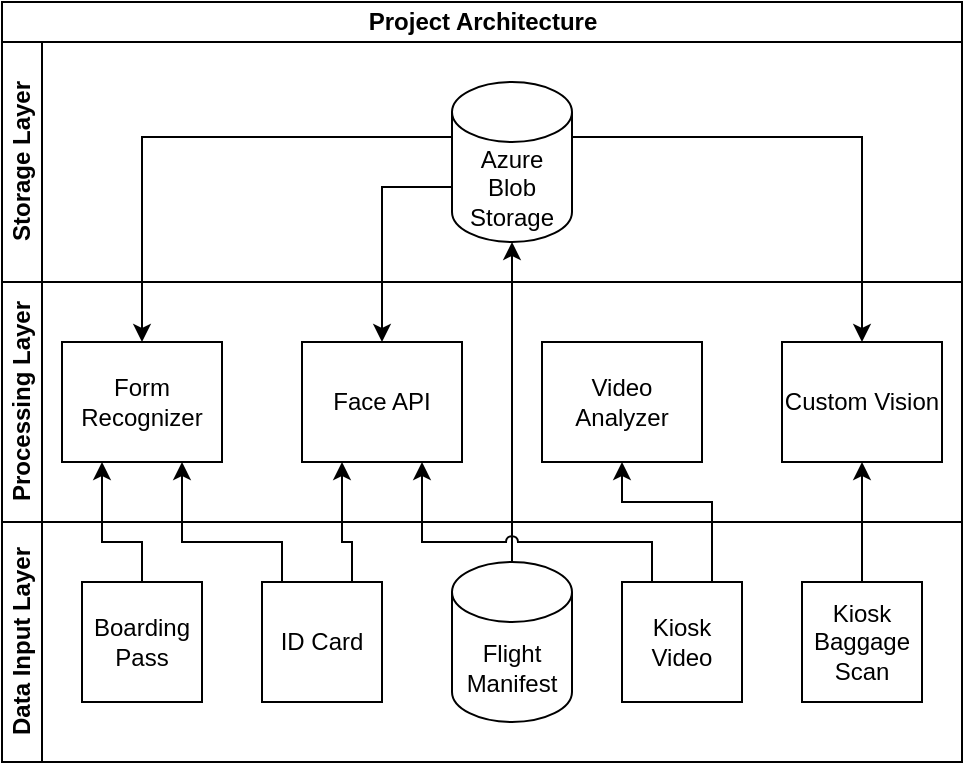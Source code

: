 <mxfile version="20.8.21" type="device"><diagram name="Page-1" id="dXPDoUEa16u-6TZa54x9"><mxGraphModel dx="794" dy="1488" grid="1" gridSize="10" guides="1" tooltips="1" connect="1" arrows="1" fold="1" page="1" pageScale="1" pageWidth="850" pageHeight="1100" math="0" shadow="0"><root><mxCell id="0"/><mxCell id="1" parent="0"/><mxCell id="b6Uogoa02G3Qu3SMa-81-1" value="Project Architecture" style="swimlane;childLayout=stackLayout;resizeParent=1;resizeParentMax=0;horizontal=1;startSize=20;horizontalStack=0;html=1;" vertex="1" parent="1"><mxGeometry x="170" y="-60" width="480" height="380" as="geometry"/></mxCell><mxCell id="b6Uogoa02G3Qu3SMa-81-2" value="Storage Layer" style="swimlane;startSize=20;horizontal=0;html=1;" vertex="1" parent="b6Uogoa02G3Qu3SMa-81-1"><mxGeometry y="20" width="480" height="120" as="geometry"/></mxCell><mxCell id="b6Uogoa02G3Qu3SMa-81-6" value="Azure Blob Storage" style="shape=cylinder3;whiteSpace=wrap;html=1;boundedLbl=1;backgroundOutline=1;size=15;" vertex="1" parent="b6Uogoa02G3Qu3SMa-81-2"><mxGeometry x="225" y="20" width="60" height="80" as="geometry"/></mxCell><mxCell id="b6Uogoa02G3Qu3SMa-81-3" value="Processing Layer" style="swimlane;startSize=20;horizontal=0;html=1;" vertex="1" parent="b6Uogoa02G3Qu3SMa-81-1"><mxGeometry y="140" width="480" height="120" as="geometry"/></mxCell><mxCell id="b6Uogoa02G3Qu3SMa-81-7" value="Form Recognizer" style="rounded=0;whiteSpace=wrap;html=1;" vertex="1" parent="b6Uogoa02G3Qu3SMa-81-3"><mxGeometry x="30" y="30" width="80" height="60" as="geometry"/></mxCell><mxCell id="b6Uogoa02G3Qu3SMa-81-8" value="Face API" style="rounded=0;whiteSpace=wrap;html=1;" vertex="1" parent="b6Uogoa02G3Qu3SMa-81-3"><mxGeometry x="150" y="30" width="80" height="60" as="geometry"/></mxCell><mxCell id="b6Uogoa02G3Qu3SMa-81-16" value="Video Analyzer" style="rounded=0;whiteSpace=wrap;html=1;" vertex="1" parent="b6Uogoa02G3Qu3SMa-81-3"><mxGeometry x="270" y="30" width="80" height="60" as="geometry"/></mxCell><mxCell id="b6Uogoa02G3Qu3SMa-81-17" value="Custom Vision" style="rounded=0;whiteSpace=wrap;html=1;" vertex="1" parent="b6Uogoa02G3Qu3SMa-81-3"><mxGeometry x="390" y="30" width="80" height="60" as="geometry"/></mxCell><mxCell id="b6Uogoa02G3Qu3SMa-81-4" value="Data Input Layer" style="swimlane;startSize=20;horizontal=0;html=1;" vertex="1" parent="b6Uogoa02G3Qu3SMa-81-1"><mxGeometry y="260" width="480" height="120" as="geometry"/></mxCell><mxCell id="b6Uogoa02G3Qu3SMa-81-18" value="Flight Manifest" style="shape=cylinder3;whiteSpace=wrap;html=1;boundedLbl=1;backgroundOutline=1;size=15;" vertex="1" parent="b6Uogoa02G3Qu3SMa-81-4"><mxGeometry x="225" y="20" width="60" height="80" as="geometry"/></mxCell><mxCell id="b6Uogoa02G3Qu3SMa-81-19" value="Kiosk Video" style="rounded=0;whiteSpace=wrap;html=1;" vertex="1" parent="b6Uogoa02G3Qu3SMa-81-4"><mxGeometry x="310" y="30" width="60" height="60" as="geometry"/></mxCell><mxCell id="b6Uogoa02G3Qu3SMa-81-20" value="Kiosk Baggage Scan" style="rounded=0;whiteSpace=wrap;html=1;" vertex="1" parent="b6Uogoa02G3Qu3SMa-81-4"><mxGeometry x="400" y="30" width="60" height="60" as="geometry"/></mxCell><mxCell id="b6Uogoa02G3Qu3SMa-81-21" value="ID Card" style="rounded=0;whiteSpace=wrap;html=1;" vertex="1" parent="b6Uogoa02G3Qu3SMa-81-4"><mxGeometry x="130" y="30" width="60" height="60" as="geometry"/></mxCell><mxCell id="b6Uogoa02G3Qu3SMa-81-22" value="Boarding Pass" style="rounded=0;whiteSpace=wrap;html=1;" vertex="1" parent="b6Uogoa02G3Qu3SMa-81-4"><mxGeometry x="40" y="30" width="60" height="60" as="geometry"/></mxCell><mxCell id="b6Uogoa02G3Qu3SMa-81-23" style="edgeStyle=orthogonalEdgeStyle;rounded=0;orthogonalLoop=1;jettySize=auto;html=1;entryX=0.5;entryY=1;entryDx=0;entryDy=0;" edge="1" parent="b6Uogoa02G3Qu3SMa-81-1" source="b6Uogoa02G3Qu3SMa-81-20" target="b6Uogoa02G3Qu3SMa-81-17"><mxGeometry relative="1" as="geometry"/></mxCell><mxCell id="b6Uogoa02G3Qu3SMa-81-25" style="edgeStyle=orthogonalEdgeStyle;rounded=0;orthogonalLoop=1;jettySize=auto;html=1;entryX=0.5;entryY=1;entryDx=0;entryDy=0;entryPerimeter=0;" edge="1" parent="b6Uogoa02G3Qu3SMa-81-1" source="b6Uogoa02G3Qu3SMa-81-18" target="b6Uogoa02G3Qu3SMa-81-6"><mxGeometry relative="1" as="geometry"/></mxCell><mxCell id="b6Uogoa02G3Qu3SMa-81-26" style="edgeStyle=orthogonalEdgeStyle;rounded=0;orthogonalLoop=1;jettySize=auto;html=1;entryX=0.25;entryY=1;entryDx=0;entryDy=0;" edge="1" parent="b6Uogoa02G3Qu3SMa-81-1" source="b6Uogoa02G3Qu3SMa-81-22" target="b6Uogoa02G3Qu3SMa-81-7"><mxGeometry relative="1" as="geometry"><Array as="points"><mxPoint x="70" y="270"/><mxPoint x="50" y="270"/></Array></mxGeometry></mxCell><mxCell id="b6Uogoa02G3Qu3SMa-81-27" style="edgeStyle=orthogonalEdgeStyle;rounded=0;orthogonalLoop=1;jettySize=auto;html=1;entryX=0.75;entryY=1;entryDx=0;entryDy=0;" edge="1" parent="b6Uogoa02G3Qu3SMa-81-1" source="b6Uogoa02G3Qu3SMa-81-21" target="b6Uogoa02G3Qu3SMa-81-7"><mxGeometry relative="1" as="geometry"><Array as="points"><mxPoint x="140" y="270"/><mxPoint x="90" y="270"/></Array></mxGeometry></mxCell><mxCell id="b6Uogoa02G3Qu3SMa-81-28" style="edgeStyle=orthogonalEdgeStyle;rounded=0;orthogonalLoop=1;jettySize=auto;html=1;exitX=0.75;exitY=0;exitDx=0;exitDy=0;entryX=0.25;entryY=1;entryDx=0;entryDy=0;" edge="1" parent="b6Uogoa02G3Qu3SMa-81-1" source="b6Uogoa02G3Qu3SMa-81-21" target="b6Uogoa02G3Qu3SMa-81-8"><mxGeometry relative="1" as="geometry"><Array as="points"><mxPoint x="175" y="270"/><mxPoint x="170" y="270"/></Array></mxGeometry></mxCell><mxCell id="b6Uogoa02G3Qu3SMa-81-29" style="edgeStyle=orthogonalEdgeStyle;rounded=0;orthogonalLoop=1;jettySize=auto;html=1;exitX=0.25;exitY=0;exitDx=0;exitDy=0;entryX=0.75;entryY=1;entryDx=0;entryDy=0;jumpStyle=arc;" edge="1" parent="b6Uogoa02G3Qu3SMa-81-1" source="b6Uogoa02G3Qu3SMa-81-19" target="b6Uogoa02G3Qu3SMa-81-8"><mxGeometry relative="1" as="geometry"><Array as="points"><mxPoint x="325" y="270"/><mxPoint x="210" y="270"/></Array></mxGeometry></mxCell><mxCell id="b6Uogoa02G3Qu3SMa-81-31" style="edgeStyle=orthogonalEdgeStyle;rounded=0;jumpStyle=arc;orthogonalLoop=1;jettySize=auto;html=1;exitX=0;exitY=0;exitDx=0;exitDy=52.5;exitPerimeter=0;entryX=0.5;entryY=0;entryDx=0;entryDy=0;" edge="1" parent="b6Uogoa02G3Qu3SMa-81-1" source="b6Uogoa02G3Qu3SMa-81-6" target="b6Uogoa02G3Qu3SMa-81-8"><mxGeometry relative="1" as="geometry"/></mxCell><mxCell id="b6Uogoa02G3Qu3SMa-81-32" style="edgeStyle=orthogonalEdgeStyle;rounded=0;jumpStyle=arc;orthogonalLoop=1;jettySize=auto;html=1;exitX=0;exitY=0;exitDx=0;exitDy=27.5;exitPerimeter=0;entryX=0.5;entryY=0;entryDx=0;entryDy=0;" edge="1" parent="b6Uogoa02G3Qu3SMa-81-1" source="b6Uogoa02G3Qu3SMa-81-6" target="b6Uogoa02G3Qu3SMa-81-7"><mxGeometry relative="1" as="geometry"/></mxCell><mxCell id="b6Uogoa02G3Qu3SMa-81-33" style="edgeStyle=orthogonalEdgeStyle;rounded=0;jumpStyle=arc;orthogonalLoop=1;jettySize=auto;html=1;exitX=1;exitY=0;exitDx=0;exitDy=27.5;exitPerimeter=0;entryX=0.5;entryY=0;entryDx=0;entryDy=0;" edge="1" parent="b6Uogoa02G3Qu3SMa-81-1" source="b6Uogoa02G3Qu3SMa-81-6" target="b6Uogoa02G3Qu3SMa-81-17"><mxGeometry relative="1" as="geometry"/></mxCell><mxCell id="b6Uogoa02G3Qu3SMa-81-34" style="edgeStyle=orthogonalEdgeStyle;rounded=0;jumpStyle=arc;orthogonalLoop=1;jettySize=auto;html=1;exitX=0.75;exitY=0;exitDx=0;exitDy=0;entryX=0.5;entryY=1;entryDx=0;entryDy=0;" edge="1" parent="b6Uogoa02G3Qu3SMa-81-1" source="b6Uogoa02G3Qu3SMa-81-19" target="b6Uogoa02G3Qu3SMa-81-16"><mxGeometry relative="1" as="geometry"><Array as="points"><mxPoint x="355" y="250"/><mxPoint x="310" y="250"/></Array></mxGeometry></mxCell></root></mxGraphModel></diagram></mxfile>
